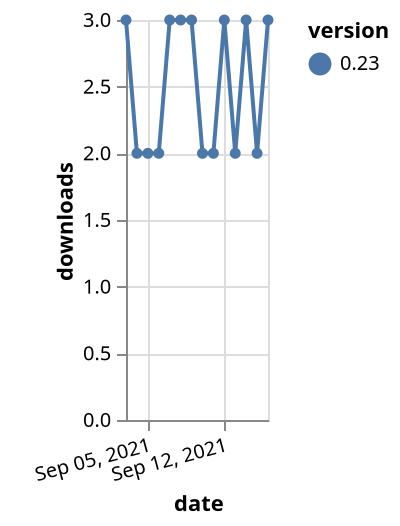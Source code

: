 {"$schema": "https://vega.github.io/schema/vega-lite/v5.json", "description": "A simple bar chart with embedded data.", "data": {"values": [{"date": "2021-09-03", "total": 2759, "delta": 3, "version": "0.23"}, {"date": "2021-09-04", "total": 2761, "delta": 2, "version": "0.23"}, {"date": "2021-09-05", "total": 2763, "delta": 2, "version": "0.23"}, {"date": "2021-09-06", "total": 2765, "delta": 2, "version": "0.23"}, {"date": "2021-09-07", "total": 2768, "delta": 3, "version": "0.23"}, {"date": "2021-09-08", "total": 2771, "delta": 3, "version": "0.23"}, {"date": "2021-09-09", "total": 2774, "delta": 3, "version": "0.23"}, {"date": "2021-09-10", "total": 2776, "delta": 2, "version": "0.23"}, {"date": "2021-09-11", "total": 2778, "delta": 2, "version": "0.23"}, {"date": "2021-09-12", "total": 2781, "delta": 3, "version": "0.23"}, {"date": "2021-09-13", "total": 2783, "delta": 2, "version": "0.23"}, {"date": "2021-09-14", "total": 2786, "delta": 3, "version": "0.23"}, {"date": "2021-09-15", "total": 2788, "delta": 2, "version": "0.23"}, {"date": "2021-09-16", "total": 2791, "delta": 3, "version": "0.23"}]}, "width": "container", "mark": {"type": "line", "point": {"filled": true}}, "encoding": {"x": {"field": "date", "type": "temporal", "timeUnit": "yearmonthdate", "title": "date", "axis": {"labelAngle": -15}}, "y": {"field": "delta", "type": "quantitative", "title": "downloads"}, "color": {"field": "version", "type": "nominal"}, "tooltip": {"field": "delta"}}}